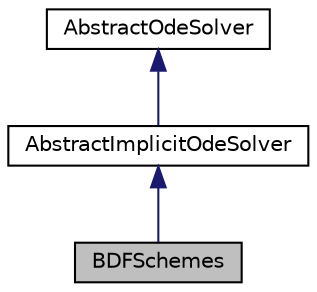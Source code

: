 digraph "BDFSchemes"
{
 // LATEX_PDF_SIZE
  edge [fontname="Helvetica",fontsize="10",labelfontname="Helvetica",labelfontsize="10"];
  node [fontname="Helvetica",fontsize="10",shape=record];
  Node1 [label="BDFSchemes",height=0.2,width=0.4,color="black", fillcolor="grey75", style="filled", fontcolor="black",tooltip=" "];
  Node2 -> Node1 [dir="back",color="midnightblue",fontsize="10",style="solid"];
  Node2 [label="AbstractImplicitOdeSolver",height=0.2,width=0.4,color="black", fillcolor="white", style="filled",URL="$classAbstractImplicitOdeSolver.html",tooltip="this class inherits from AbstractOdeSolver and is required for all the implicit methods"];
  Node3 -> Node2 [dir="back",color="midnightblue",fontsize="10",style="solid"];
  Node3 [label="AbstractOdeSolver",height=0.2,width=0.4,color="black", fillcolor="white", style="filled",URL="$classAbstractOdeSolver.html",tooltip=" "];
}
